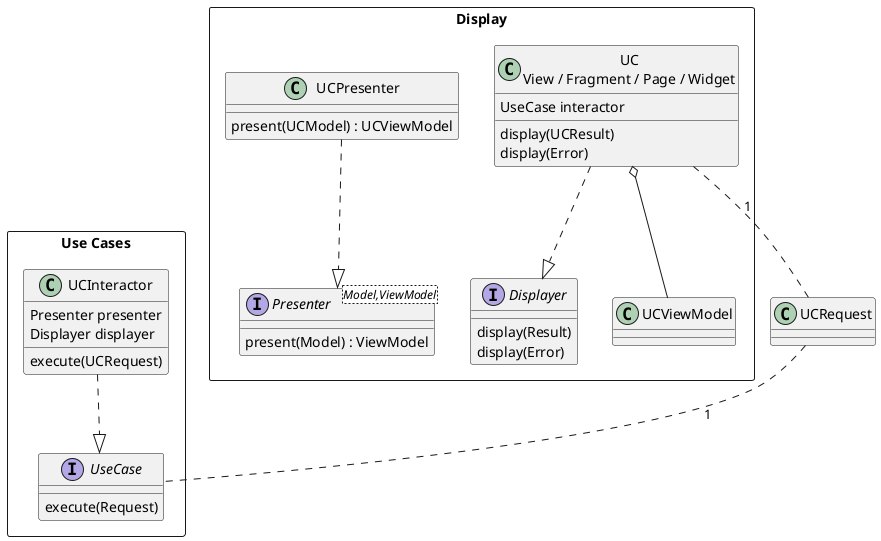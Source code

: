 @startuml

class UCRequest

package "Display" <<Rectangle>> {
interface Displayer {
	{method} display(Result)
	{method} display(Error)
}

class "UC\nView / Fragment / Page / Widget" as UCView {
	{field} UseCase interactor
	{method} display(UCResult)
	{method} display(Error)
}

class UCViewModel

interface Presenter<Model,ViewModel> {
	{method} present(Model) : ViewModel
}

class UCPresenter {
	{method} present(UCModel) : UCViewModel
}
}


package "Use Cases" <<Rectangle>> {
interface UseCase {
	{method} execute(Request)
}

class UCInteractor {
	{field} Presenter presenter
	{field} Displayer displayer
	{method} execute(UCRequest)
}
}


UCView .. UCRequest : 1
UCRequest .. UseCase : 1
UCView ..|> Displayer
UCInteractor ..|> UseCase
UCPresenter ..|> Presenter
UCView o-- UCViewModel
/'UCInteractor -- Presenter
UCInteractor -- Displayer
UCView -- UseCase'/


@enduml

